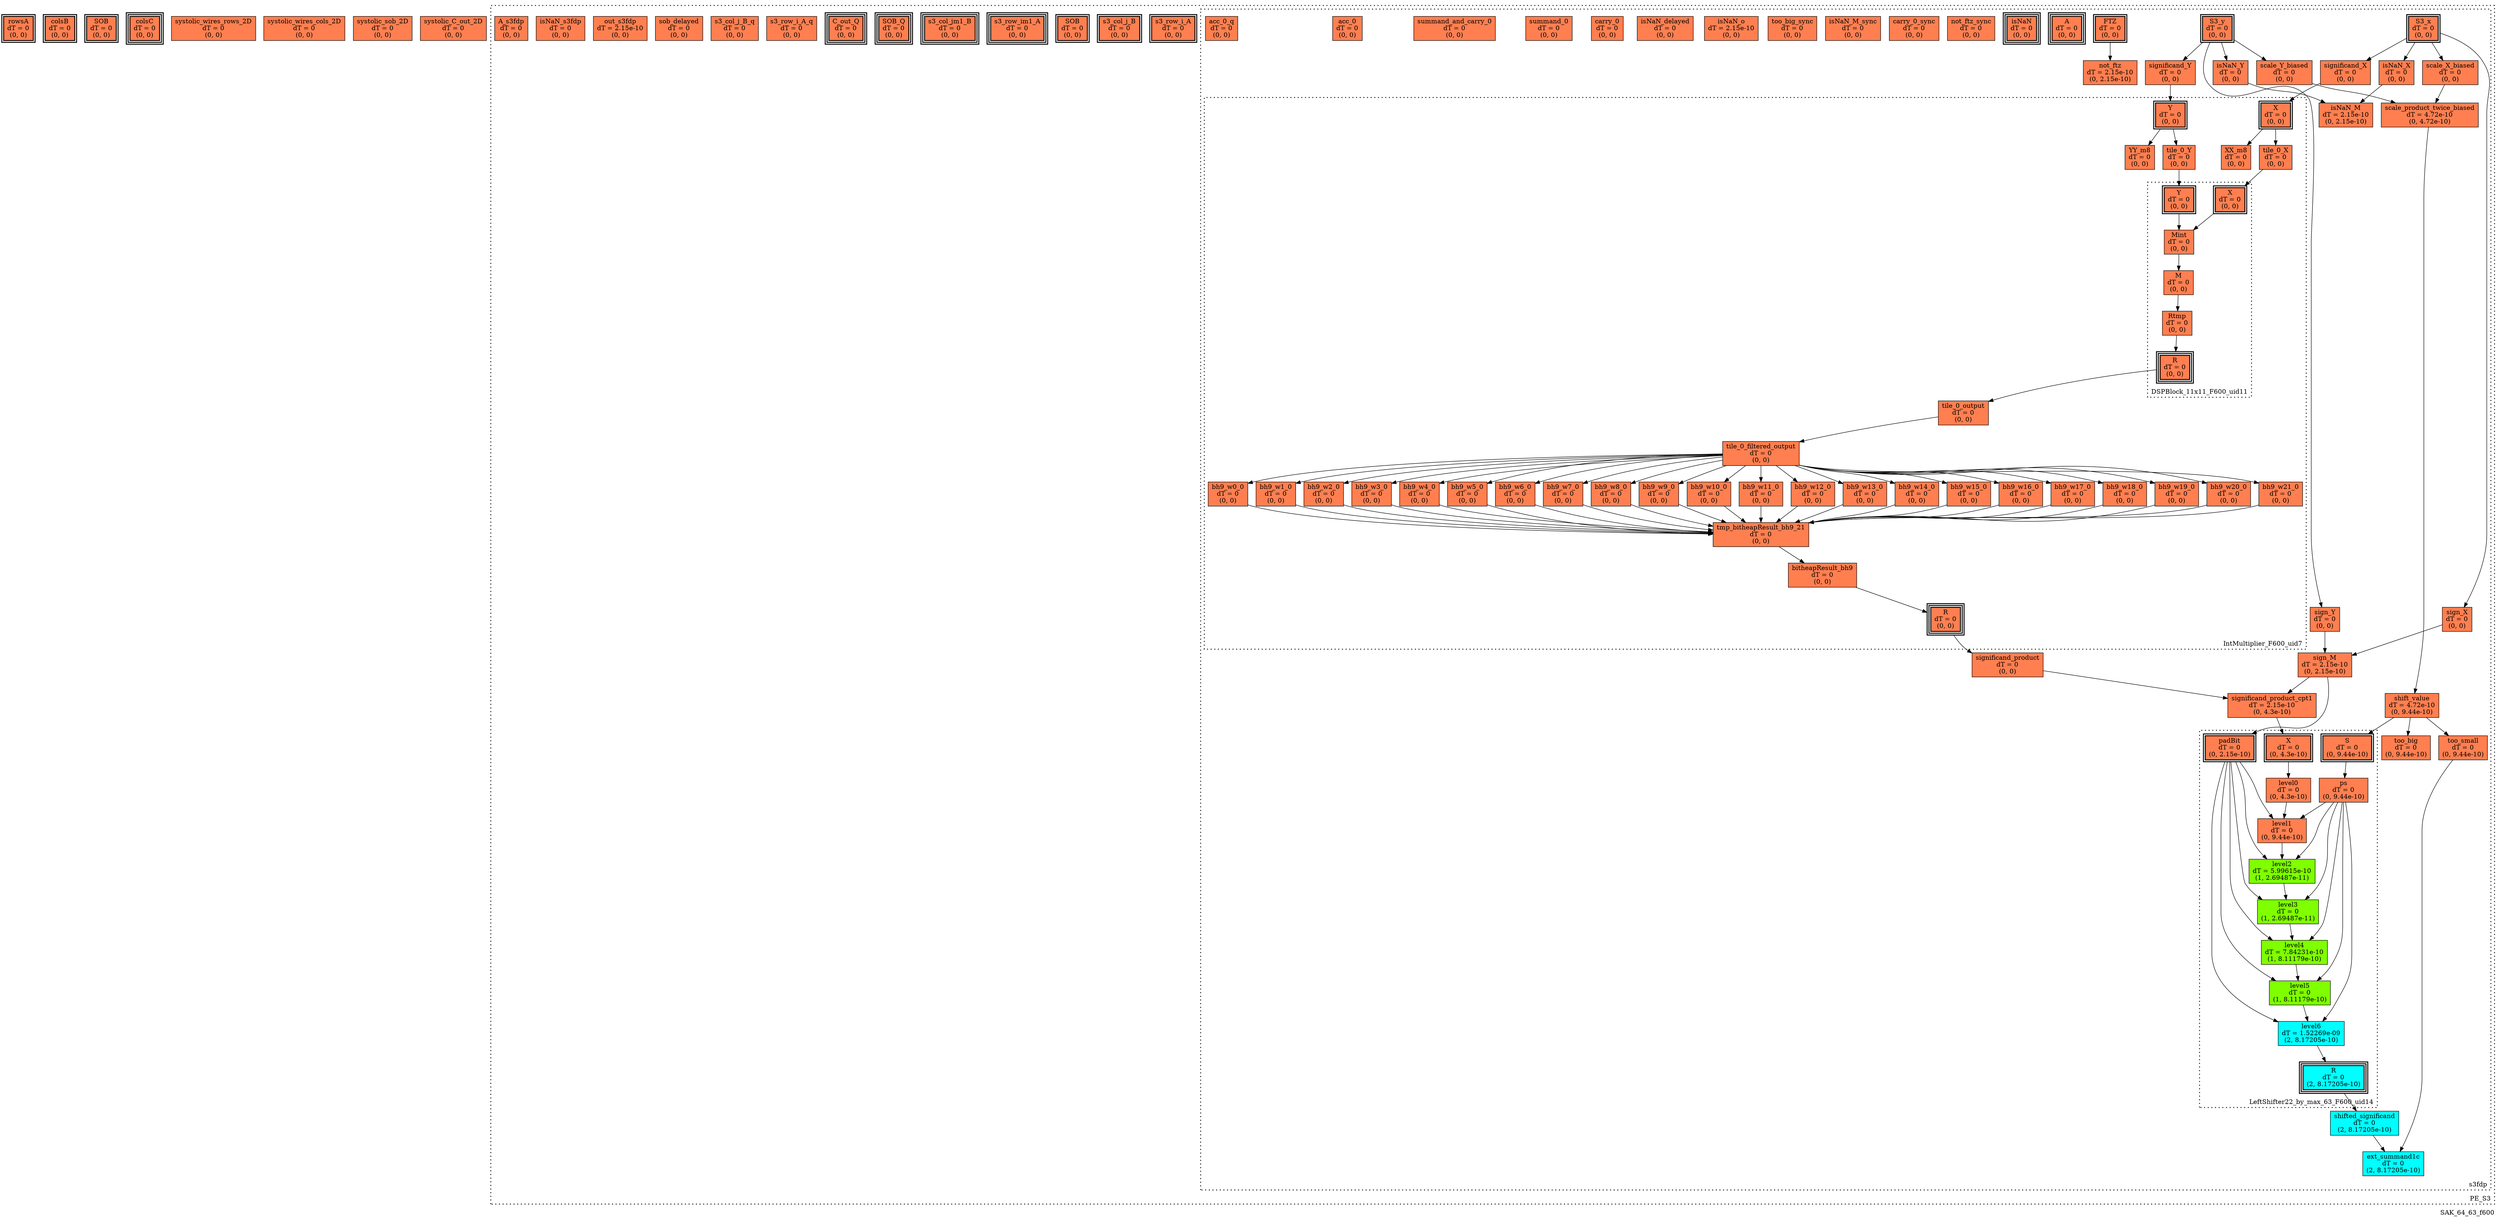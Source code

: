 digraph SAK_64_63_f600
{
	//graph drawing options
	label=SAK_64_63_f600;
	labelloc=bottom;
	labeljust=right;
	ratio=auto;
	nodesep=0.25;
	ranksep=0.5;

	//input/output signals of operator SAK_64_63_f600
	rowsA__SAK_64_63_f600 [ label="rowsA\ndT = 0\n(0, 0)", shape=box, color=black, style="bold, filled", fillcolor=coral, peripheries=2 ];
	colsB__SAK_64_63_f600 [ label="colsB\ndT = 0\n(0, 0)", shape=box, color=black, style="bold, filled", fillcolor=coral, peripheries=2 ];
	SOB__SAK_64_63_f600 [ label="SOB\ndT = 0\n(0, 0)", shape=box, color=black, style="bold, filled", fillcolor=coral, peripheries=2 ];
	colsC__SAK_64_63_f600 [ label="colsC\ndT = 0\n(0, 0)", shape=box, color=black, style="bold, filled", fillcolor=coral, peripheries=3 ];
	{rank=same rowsA__SAK_64_63_f600, colsB__SAK_64_63_f600, SOB__SAK_64_63_f600};
	{rank=same colsC__SAK_64_63_f600};
	//internal signals of operator SAK_64_63_f600
	systolic_wires_rows_2D__SAK_64_63_f600 [ label="systolic_wires_rows_2D\ndT = 0\n(0, 0)", shape=box, color=black, style=filled, fillcolor=coral, peripheries=1 ];
	systolic_wires_cols_2D__SAK_64_63_f600 [ label="systolic_wires_cols_2D\ndT = 0\n(0, 0)", shape=box, color=black, style=filled, fillcolor=coral, peripheries=1 ];
	systolic_sob_2D__SAK_64_63_f600 [ label="systolic_sob_2D\ndT = 0\n(0, 0)", shape=box, color=black, style=filled, fillcolor=coral, peripheries=1 ];
	systolic_C_out_2D__SAK_64_63_f600 [ label="systolic_C_out_2D\ndT = 0\n(0, 0)", shape=box, color=black, style=filled, fillcolor=coral, peripheries=1 ];

	//subcomponents of operator SAK_64_63_f600

	subgraph cluster_PE_S3
	{
		//graph drawing options
		label=PE_S3;
		labelloc=bottom;
		labeljust=right;
		style="bold, dotted";
		ratio=auto;
		nodesep=0.25;
		ranksep=0.5;

		//input/output signals of operator PE_S3
		s3_row_i_A__PE_S3 [ label="s3_row_i_A\ndT = 0\n(0, 0)", shape=box, color=black, style="bold, filled", fillcolor=coral, peripheries=2 ];
		s3_col_j_B__PE_S3 [ label="s3_col_j_B\ndT = 0\n(0, 0)", shape=box, color=black, style="bold, filled", fillcolor=coral, peripheries=2 ];
		SOB__PE_S3 [ label="SOB\ndT = 0\n(0, 0)", shape=box, color=black, style="bold, filled", fillcolor=coral, peripheries=2 ];
		s3_row_im1_A__PE_S3 [ label="s3_row_im1_A\ndT = 0\n(0, 0)", shape=box, color=black, style="bold, filled", fillcolor=coral, peripheries=3 ];
		s3_col_jm1_B__PE_S3 [ label="s3_col_jm1_B\ndT = 0\n(0, 0)", shape=box, color=black, style="bold, filled", fillcolor=coral, peripheries=3 ];
		SOB_Q__PE_S3 [ label="SOB_Q\ndT = 0\n(0, 0)", shape=box, color=black, style="bold, filled", fillcolor=coral, peripheries=3 ];
		C_out_Q__PE_S3 [ label="C_out_Q\ndT = 0\n(0, 0)", shape=box, color=black, style="bold, filled", fillcolor=coral, peripheries=3 ];
		{rank=same s3_row_i_A__PE_S3, s3_col_j_B__PE_S3, SOB__PE_S3};
		{rank=same s3_row_im1_A__PE_S3, s3_col_jm1_B__PE_S3, SOB_Q__PE_S3, C_out_Q__PE_S3};
		//internal signals of operator PE_S3
		s3_row_i_A_q__PE_S3 [ label="s3_row_i_A_q\ndT = 0\n(0, 0)", shape=box, color=black, style=filled, fillcolor=coral, peripheries=1 ];
		s3_col_j_B_q__PE_S3 [ label="s3_col_j_B_q\ndT = 0\n(0, 0)", shape=box, color=black, style=filled, fillcolor=coral, peripheries=1 ];
		sob_delayed__PE_S3 [ label="sob_delayed\ndT = 0\n(0, 0)", shape=box, color=black, style=filled, fillcolor=coral, peripheries=1 ];
		out_s3fdp__PE_S3 [ label="out_s3fdp\ndT = 2.15e-10\n(0, 0)", shape=box, color=black, style=filled, fillcolor=coral, peripheries=1 ];
		isNaN_s3fdp__PE_S3 [ label="isNaN_s3fdp\ndT = 0\n(0, 0)", shape=box, color=black, style=filled, fillcolor=coral, peripheries=1 ];
		A_s3fdp__PE_S3 [ label="A_s3fdp\ndT = 0\n(0, 0)", shape=box, color=black, style=filled, fillcolor=coral, peripheries=1 ];

		//subcomponents of operator PE_S3

		subgraph cluster_s3fdp
		{
			//graph drawing options
			label=s3fdp;
			labelloc=bottom;
			labeljust=right;
			style="bold, dotted";
			ratio=auto;
			nodesep=0.25;
			ranksep=0.5;

			//input/output signals of operator s3fdp
			S3_x__s3fdp [ label="S3_x\ndT = 0\n(0, 0)", shape=box, color=black, style="bold, filled", fillcolor=coral, peripheries=2 ];
			S3_y__s3fdp [ label="S3_y\ndT = 0\n(0, 0)", shape=box, color=black, style="bold, filled", fillcolor=coral, peripheries=2 ];
			FTZ__s3fdp [ label="FTZ\ndT = 0\n(0, 0)", shape=box, color=black, style="bold, filled", fillcolor=coral, peripheries=2 ];
			A__s3fdp [ label="A\ndT = 0\n(0, 0)", shape=box, color=black, style="bold, filled", fillcolor=coral, peripheries=3 ];
			isNaN__s3fdp [ label="isNaN\ndT = 0\n(0, 0)", shape=box, color=black, style="bold, filled", fillcolor=coral, peripheries=3 ];
			{rank=same S3_x__s3fdp, S3_y__s3fdp, FTZ__s3fdp};
			{rank=same A__s3fdp, isNaN__s3fdp};
			//internal signals of operator s3fdp
			sign_X__s3fdp [ label="sign_X\ndT = 0\n(0, 0)", shape=box, color=black, style=filled, fillcolor=coral, peripheries=1 ];
			sign_Y__s3fdp [ label="sign_Y\ndT = 0\n(0, 0)", shape=box, color=black, style=filled, fillcolor=coral, peripheries=1 ];
			sign_M__s3fdp [ label="sign_M\ndT = 2.15e-10\n(0, 2.15e-10)", shape=box, color=black, style=filled, fillcolor=coral, peripheries=1 ];
			isNaN_X__s3fdp [ label="isNaN_X\ndT = 0\n(0, 0)", shape=box, color=black, style=filled, fillcolor=coral, peripheries=1 ];
			isNaN_Y__s3fdp [ label="isNaN_Y\ndT = 0\n(0, 0)", shape=box, color=black, style=filled, fillcolor=coral, peripheries=1 ];
			isNaN_M__s3fdp [ label="isNaN_M\ndT = 2.15e-10\n(0, 2.15e-10)", shape=box, color=black, style=filled, fillcolor=coral, peripheries=1 ];
			significand_X__s3fdp [ label="significand_X\ndT = 0\n(0, 0)", shape=box, color=black, style=filled, fillcolor=coral, peripheries=1 ];
			significand_Y__s3fdp [ label="significand_Y\ndT = 0\n(0, 0)", shape=box, color=black, style=filled, fillcolor=coral, peripheries=1 ];
			significand_product__s3fdp [ label="significand_product\ndT = 0\n(0, 0)", shape=box, color=black, style=filled, fillcolor=coral, peripheries=1 ];
			scale_X_biased__s3fdp [ label="scale_X_biased\ndT = 0\n(0, 0)", shape=box, color=black, style=filled, fillcolor=coral, peripheries=1 ];
			scale_Y_biased__s3fdp [ label="scale_Y_biased\ndT = 0\n(0, 0)", shape=box, color=black, style=filled, fillcolor=coral, peripheries=1 ];
			scale_product_twice_biased__s3fdp [ label="scale_product_twice_biased\ndT = 4.72e-10\n(0, 4.72e-10)", shape=box, color=black, style=filled, fillcolor=coral, peripheries=1 ];
			significand_product_cpt1__s3fdp [ label="significand_product_cpt1\ndT = 2.15e-10\n(0, 4.3e-10)", shape=box, color=black, style=filled, fillcolor=coral, peripheries=1 ];
			shift_value__s3fdp [ label="shift_value\ndT = 4.72e-10\n(0, 9.44e-10)", shape=box, color=black, style=filled, fillcolor=coral, peripheries=1 ];
			shifted_significand__s3fdp [ label="shifted_significand\ndT = 0\n(2, 8.17205e-10)", shape=box, color=black, style=filled, fillcolor=cyan, peripheries=1 ];
			too_small__s3fdp [ label="too_small\ndT = 0\n(0, 9.44e-10)", shape=box, color=black, style=filled, fillcolor=coral, peripheries=1 ];
			too_big__s3fdp [ label="too_big\ndT = 0\n(0, 9.44e-10)", shape=box, color=black, style=filled, fillcolor=coral, peripheries=1 ];
			ext_summand1c__s3fdp [ label="ext_summand1c\ndT = 0\n(2, 8.17205e-10)", shape=box, color=black, style=filled, fillcolor=cyan, peripheries=1 ];
			not_ftz__s3fdp [ label="not_ftz\ndT = 2.15e-10\n(0, 2.15e-10)", shape=box, color=black, style=filled, fillcolor=coral, peripheries=1 ];
			not_ftz_sync__s3fdp [ label="not_ftz_sync\ndT = 0\n(0, 0)", shape=box, color=black, style=filled, fillcolor=coral, peripheries=1 ];
			carry_0_sync__s3fdp [ label="carry_0_sync\ndT = 0\n(0, 0)", shape=box, color=black, style=filled, fillcolor=coral, peripheries=1 ];
			isNaN_M_sync__s3fdp [ label="isNaN_M_sync\ndT = 0\n(0, 0)", shape=box, color=black, style=filled, fillcolor=coral, peripheries=1 ];
			too_big_sync__s3fdp [ label="too_big_sync\ndT = 0\n(0, 0)", shape=box, color=black, style=filled, fillcolor=coral, peripheries=1 ];
			isNaN_o__s3fdp [ label="isNaN_o\ndT = 2.15e-10\n(0, 0)", shape=box, color=black, style=filled, fillcolor=coral, peripheries=1 ];
			isNaN_delayed__s3fdp [ label="isNaN_delayed\ndT = 0\n(0, 0)", shape=box, color=black, style=filled, fillcolor=coral, peripheries=1 ];
			carry_0__s3fdp [ label="carry_0\ndT = 0\n(0, 0)", shape=box, color=black, style=filled, fillcolor=coral, peripheries=1 ];
			summand_0__s3fdp [ label="summand_0\ndT = 0\n(0, 0)", shape=box, color=black, style=filled, fillcolor=coral, peripheries=1 ];
			summand_and_carry_0__s3fdp [ label="summand_and_carry_0\ndT = 0\n(0, 0)", shape=box, color=black, style=filled, fillcolor=coral, peripheries=1 ];
			acc_0__s3fdp [ label="acc_0\ndT = 0\n(0, 0)", shape=box, color=black, style=filled, fillcolor=coral, peripheries=1 ];
			acc_0_q__s3fdp [ label="acc_0_q\ndT = 0\n(0, 0)", shape=box, color=black, style=filled, fillcolor=coral, peripheries=1 ];

			//subcomponents of operator s3fdp

			subgraph cluster_IntMultiplier_F600_uid7
			{
				//graph drawing options
				label=IntMultiplier_F600_uid7;
				labelloc=bottom;
				labeljust=right;
				style="bold, dotted";
				ratio=auto;
				nodesep=0.25;
				ranksep=0.5;

				//input/output signals of operator IntMultiplier_F600_uid7
				X__IntMultiplier_F600_uid7 [ label="X\ndT = 0\n(0, 0)", shape=box, color=black, style="bold, filled", fillcolor=coral, peripheries=2 ];
				Y__IntMultiplier_F600_uid7 [ label="Y\ndT = 0\n(0, 0)", shape=box, color=black, style="bold, filled", fillcolor=coral, peripheries=2 ];
				R__IntMultiplier_F600_uid7 [ label="R\ndT = 0\n(0, 0)", shape=box, color=black, style="bold, filled", fillcolor=coral, peripheries=3 ];
				{rank=same X__IntMultiplier_F600_uid7, Y__IntMultiplier_F600_uid7};
				{rank=same R__IntMultiplier_F600_uid7};
				//internal signals of operator IntMultiplier_F600_uid7
				XX_m8__IntMultiplier_F600_uid7 [ label="XX_m8\ndT = 0\n(0, 0)", shape=box, color=black, style=filled, fillcolor=coral, peripheries=1 ];
				YY_m8__IntMultiplier_F600_uid7 [ label="YY_m8\ndT = 0\n(0, 0)", shape=box, color=black, style=filled, fillcolor=coral, peripheries=1 ];
				tile_0_X__IntMultiplier_F600_uid7 [ label="tile_0_X\ndT = 0\n(0, 0)", shape=box, color=black, style=filled, fillcolor=coral, peripheries=1 ];
				tile_0_Y__IntMultiplier_F600_uid7 [ label="tile_0_Y\ndT = 0\n(0, 0)", shape=box, color=black, style=filled, fillcolor=coral, peripheries=1 ];
				tile_0_output__IntMultiplier_F600_uid7 [ label="tile_0_output\ndT = 0\n(0, 0)", shape=box, color=black, style=filled, fillcolor=coral, peripheries=1 ];
				tile_0_filtered_output__IntMultiplier_F600_uid7 [ label="tile_0_filtered_output\ndT = 0\n(0, 0)", shape=box, color=black, style=filled, fillcolor=coral, peripheries=1 ];
				bh9_w0_0__IntMultiplier_F600_uid7 [ label="bh9_w0_0\ndT = 0\n(0, 0)", shape=box, color=black, style=filled, fillcolor=coral, peripheries=1 ];
				bh9_w1_0__IntMultiplier_F600_uid7 [ label="bh9_w1_0\ndT = 0\n(0, 0)", shape=box, color=black, style=filled, fillcolor=coral, peripheries=1 ];
				bh9_w2_0__IntMultiplier_F600_uid7 [ label="bh9_w2_0\ndT = 0\n(0, 0)", shape=box, color=black, style=filled, fillcolor=coral, peripheries=1 ];
				bh9_w3_0__IntMultiplier_F600_uid7 [ label="bh9_w3_0\ndT = 0\n(0, 0)", shape=box, color=black, style=filled, fillcolor=coral, peripheries=1 ];
				bh9_w4_0__IntMultiplier_F600_uid7 [ label="bh9_w4_0\ndT = 0\n(0, 0)", shape=box, color=black, style=filled, fillcolor=coral, peripheries=1 ];
				bh9_w5_0__IntMultiplier_F600_uid7 [ label="bh9_w5_0\ndT = 0\n(0, 0)", shape=box, color=black, style=filled, fillcolor=coral, peripheries=1 ];
				bh9_w6_0__IntMultiplier_F600_uid7 [ label="bh9_w6_0\ndT = 0\n(0, 0)", shape=box, color=black, style=filled, fillcolor=coral, peripheries=1 ];
				bh9_w7_0__IntMultiplier_F600_uid7 [ label="bh9_w7_0\ndT = 0\n(0, 0)", shape=box, color=black, style=filled, fillcolor=coral, peripheries=1 ];
				bh9_w8_0__IntMultiplier_F600_uid7 [ label="bh9_w8_0\ndT = 0\n(0, 0)", shape=box, color=black, style=filled, fillcolor=coral, peripheries=1 ];
				bh9_w9_0__IntMultiplier_F600_uid7 [ label="bh9_w9_0\ndT = 0\n(0, 0)", shape=box, color=black, style=filled, fillcolor=coral, peripheries=1 ];
				bh9_w10_0__IntMultiplier_F600_uid7 [ label="bh9_w10_0\ndT = 0\n(0, 0)", shape=box, color=black, style=filled, fillcolor=coral, peripheries=1 ];
				bh9_w11_0__IntMultiplier_F600_uid7 [ label="bh9_w11_0\ndT = 0\n(0, 0)", shape=box, color=black, style=filled, fillcolor=coral, peripheries=1 ];
				bh9_w12_0__IntMultiplier_F600_uid7 [ label="bh9_w12_0\ndT = 0\n(0, 0)", shape=box, color=black, style=filled, fillcolor=coral, peripheries=1 ];
				bh9_w13_0__IntMultiplier_F600_uid7 [ label="bh9_w13_0\ndT = 0\n(0, 0)", shape=box, color=black, style=filled, fillcolor=coral, peripheries=1 ];
				bh9_w14_0__IntMultiplier_F600_uid7 [ label="bh9_w14_0\ndT = 0\n(0, 0)", shape=box, color=black, style=filled, fillcolor=coral, peripheries=1 ];
				bh9_w15_0__IntMultiplier_F600_uid7 [ label="bh9_w15_0\ndT = 0\n(0, 0)", shape=box, color=black, style=filled, fillcolor=coral, peripheries=1 ];
				bh9_w16_0__IntMultiplier_F600_uid7 [ label="bh9_w16_0\ndT = 0\n(0, 0)", shape=box, color=black, style=filled, fillcolor=coral, peripheries=1 ];
				bh9_w17_0__IntMultiplier_F600_uid7 [ label="bh9_w17_0\ndT = 0\n(0, 0)", shape=box, color=black, style=filled, fillcolor=coral, peripheries=1 ];
				bh9_w18_0__IntMultiplier_F600_uid7 [ label="bh9_w18_0\ndT = 0\n(0, 0)", shape=box, color=black, style=filled, fillcolor=coral, peripheries=1 ];
				bh9_w19_0__IntMultiplier_F600_uid7 [ label="bh9_w19_0\ndT = 0\n(0, 0)", shape=box, color=black, style=filled, fillcolor=coral, peripheries=1 ];
				bh9_w20_0__IntMultiplier_F600_uid7 [ label="bh9_w20_0\ndT = 0\n(0, 0)", shape=box, color=black, style=filled, fillcolor=coral, peripheries=1 ];
				bh9_w21_0__IntMultiplier_F600_uid7 [ label="bh9_w21_0\ndT = 0\n(0, 0)", shape=box, color=black, style=filled, fillcolor=coral, peripheries=1 ];
				tmp_bitheapResult_bh9_21__IntMultiplier_F600_uid7 [ label="tmp_bitheapResult_bh9_21\ndT = 0\n(0, 0)", shape=box, color=black, style=filled, fillcolor=coral, peripheries=1 ];
				bitheapResult_bh9__IntMultiplier_F600_uid7 [ label="bitheapResult_bh9\ndT = 0\n(0, 0)", shape=box, color=black, style=filled, fillcolor=coral, peripheries=1 ];

				//subcomponents of operator IntMultiplier_F600_uid7

				subgraph cluster_DSPBlock_11x11_F600_uid11
				{
					//graph drawing options
					label=DSPBlock_11x11_F600_uid11;
					labelloc=bottom;
					labeljust=right;
					style="bold, dotted";
					ratio=auto;
					nodesep=0.25;
					ranksep=0.5;

					//input/output signals of operator DSPBlock_11x11_F600_uid11
					X__DSPBlock_11x11_F600_uid11 [ label="X\ndT = 0\n(0, 0)", shape=box, color=black, style="bold, filled", fillcolor=coral, peripheries=2 ];
					Y__DSPBlock_11x11_F600_uid11 [ label="Y\ndT = 0\n(0, 0)", shape=box, color=black, style="bold, filled", fillcolor=coral, peripheries=2 ];
					R__DSPBlock_11x11_F600_uid11 [ label="R\ndT = 0\n(0, 0)", shape=box, color=black, style="bold, filled", fillcolor=coral, peripheries=3 ];
					{rank=same X__DSPBlock_11x11_F600_uid11, Y__DSPBlock_11x11_F600_uid11};
					{rank=same R__DSPBlock_11x11_F600_uid11};
					//internal signals of operator DSPBlock_11x11_F600_uid11
					Mint__DSPBlock_11x11_F600_uid11 [ label="Mint\ndT = 0\n(0, 0)", shape=box, color=black, style=filled, fillcolor=coral, peripheries=1 ];
					M__DSPBlock_11x11_F600_uid11 [ label="M\ndT = 0\n(0, 0)", shape=box, color=black, style=filled, fillcolor=coral, peripheries=1 ];
					Rtmp__DSPBlock_11x11_F600_uid11 [ label="Rtmp\ndT = 0\n(0, 0)", shape=box, color=black, style=filled, fillcolor=coral, peripheries=1 ];

					//subcomponents of operator DSPBlock_11x11_F600_uid11

					//input and internal signal connections of operator DSPBlock_11x11_F600_uid11
					X__DSPBlock_11x11_F600_uid11 -> Mint__DSPBlock_11x11_F600_uid11 [ arrowhead=normal, arrowsize=1.0, arrowtail=normal, color=black, dir=forward  ];
					Y__DSPBlock_11x11_F600_uid11 -> Mint__DSPBlock_11x11_F600_uid11 [ arrowhead=normal, arrowsize=1.0, arrowtail=normal, color=black, dir=forward  ];
					Mint__DSPBlock_11x11_F600_uid11 -> M__DSPBlock_11x11_F600_uid11 [ arrowhead=normal, arrowsize=1.0, arrowtail=normal, color=black, dir=forward  ];
					M__DSPBlock_11x11_F600_uid11 -> Rtmp__DSPBlock_11x11_F600_uid11 [ arrowhead=normal, arrowsize=1.0, arrowtail=normal, color=black, dir=forward  ];
					Rtmp__DSPBlock_11x11_F600_uid11 -> R__DSPBlock_11x11_F600_uid11 [ arrowhead=normal, arrowsize=1.0, arrowtail=normal, color=black, dir=forward  ];
				}

					//output signal connections of operator DSPBlock_11x11_F600_uid11
					R__DSPBlock_11x11_F600_uid11 -> tile_0_output__IntMultiplier_F600_uid7 [ arrowhead=normal, arrowsize=1.0, arrowtail=normal, color=black, dir=forward  ];

				//input and internal signal connections of operator IntMultiplier_F600_uid7
				X__IntMultiplier_F600_uid7 -> XX_m8__IntMultiplier_F600_uid7 [ arrowhead=normal, arrowsize=1.0, arrowtail=normal, color=black, dir=forward  ];
				X__IntMultiplier_F600_uid7 -> tile_0_X__IntMultiplier_F600_uid7 [ arrowhead=normal, arrowsize=1.0, arrowtail=normal, color=black, dir=forward  ];
				Y__IntMultiplier_F600_uid7 -> YY_m8__IntMultiplier_F600_uid7 [ arrowhead=normal, arrowsize=1.0, arrowtail=normal, color=black, dir=forward  ];
				Y__IntMultiplier_F600_uid7 -> tile_0_Y__IntMultiplier_F600_uid7 [ arrowhead=normal, arrowsize=1.0, arrowtail=normal, color=black, dir=forward  ];
				tile_0_X__IntMultiplier_F600_uid7 -> X__DSPBlock_11x11_F600_uid11 [ arrowhead=normal, arrowsize=1.0, arrowtail=normal, color=black, dir=forward  ];
				tile_0_Y__IntMultiplier_F600_uid7 -> Y__DSPBlock_11x11_F600_uid11 [ arrowhead=normal, arrowsize=1.0, arrowtail=normal, color=black, dir=forward  ];
				tile_0_output__IntMultiplier_F600_uid7 -> tile_0_filtered_output__IntMultiplier_F600_uid7 [ arrowhead=normal, arrowsize=1.0, arrowtail=normal, color=black, dir=forward  ];
				tile_0_filtered_output__IntMultiplier_F600_uid7 -> bh9_w0_0__IntMultiplier_F600_uid7 [ arrowhead=normal, arrowsize=1.0, arrowtail=normal, color=black, dir=forward  ];
				tile_0_filtered_output__IntMultiplier_F600_uid7 -> bh9_w1_0__IntMultiplier_F600_uid7 [ arrowhead=normal, arrowsize=1.0, arrowtail=normal, color=black, dir=forward  ];
				tile_0_filtered_output__IntMultiplier_F600_uid7 -> bh9_w2_0__IntMultiplier_F600_uid7 [ arrowhead=normal, arrowsize=1.0, arrowtail=normal, color=black, dir=forward  ];
				tile_0_filtered_output__IntMultiplier_F600_uid7 -> bh9_w3_0__IntMultiplier_F600_uid7 [ arrowhead=normal, arrowsize=1.0, arrowtail=normal, color=black, dir=forward  ];
				tile_0_filtered_output__IntMultiplier_F600_uid7 -> bh9_w4_0__IntMultiplier_F600_uid7 [ arrowhead=normal, arrowsize=1.0, arrowtail=normal, color=black, dir=forward  ];
				tile_0_filtered_output__IntMultiplier_F600_uid7 -> bh9_w5_0__IntMultiplier_F600_uid7 [ arrowhead=normal, arrowsize=1.0, arrowtail=normal, color=black, dir=forward  ];
				tile_0_filtered_output__IntMultiplier_F600_uid7 -> bh9_w6_0__IntMultiplier_F600_uid7 [ arrowhead=normal, arrowsize=1.0, arrowtail=normal, color=black, dir=forward  ];
				tile_0_filtered_output__IntMultiplier_F600_uid7 -> bh9_w7_0__IntMultiplier_F600_uid7 [ arrowhead=normal, arrowsize=1.0, arrowtail=normal, color=black, dir=forward  ];
				tile_0_filtered_output__IntMultiplier_F600_uid7 -> bh9_w8_0__IntMultiplier_F600_uid7 [ arrowhead=normal, arrowsize=1.0, arrowtail=normal, color=black, dir=forward  ];
				tile_0_filtered_output__IntMultiplier_F600_uid7 -> bh9_w9_0__IntMultiplier_F600_uid7 [ arrowhead=normal, arrowsize=1.0, arrowtail=normal, color=black, dir=forward  ];
				tile_0_filtered_output__IntMultiplier_F600_uid7 -> bh9_w10_0__IntMultiplier_F600_uid7 [ arrowhead=normal, arrowsize=1.0, arrowtail=normal, color=black, dir=forward  ];
				tile_0_filtered_output__IntMultiplier_F600_uid7 -> bh9_w11_0__IntMultiplier_F600_uid7 [ arrowhead=normal, arrowsize=1.0, arrowtail=normal, color=black, dir=forward  ];
				tile_0_filtered_output__IntMultiplier_F600_uid7 -> bh9_w12_0__IntMultiplier_F600_uid7 [ arrowhead=normal, arrowsize=1.0, arrowtail=normal, color=black, dir=forward  ];
				tile_0_filtered_output__IntMultiplier_F600_uid7 -> bh9_w13_0__IntMultiplier_F600_uid7 [ arrowhead=normal, arrowsize=1.0, arrowtail=normal, color=black, dir=forward  ];
				tile_0_filtered_output__IntMultiplier_F600_uid7 -> bh9_w14_0__IntMultiplier_F600_uid7 [ arrowhead=normal, arrowsize=1.0, arrowtail=normal, color=black, dir=forward  ];
				tile_0_filtered_output__IntMultiplier_F600_uid7 -> bh9_w15_0__IntMultiplier_F600_uid7 [ arrowhead=normal, arrowsize=1.0, arrowtail=normal, color=black, dir=forward  ];
				tile_0_filtered_output__IntMultiplier_F600_uid7 -> bh9_w16_0__IntMultiplier_F600_uid7 [ arrowhead=normal, arrowsize=1.0, arrowtail=normal, color=black, dir=forward  ];
				tile_0_filtered_output__IntMultiplier_F600_uid7 -> bh9_w17_0__IntMultiplier_F600_uid7 [ arrowhead=normal, arrowsize=1.0, arrowtail=normal, color=black, dir=forward  ];
				tile_0_filtered_output__IntMultiplier_F600_uid7 -> bh9_w18_0__IntMultiplier_F600_uid7 [ arrowhead=normal, arrowsize=1.0, arrowtail=normal, color=black, dir=forward  ];
				tile_0_filtered_output__IntMultiplier_F600_uid7 -> bh9_w19_0__IntMultiplier_F600_uid7 [ arrowhead=normal, arrowsize=1.0, arrowtail=normal, color=black, dir=forward  ];
				tile_0_filtered_output__IntMultiplier_F600_uid7 -> bh9_w20_0__IntMultiplier_F600_uid7 [ arrowhead=normal, arrowsize=1.0, arrowtail=normal, color=black, dir=forward  ];
				tile_0_filtered_output__IntMultiplier_F600_uid7 -> bh9_w21_0__IntMultiplier_F600_uid7 [ arrowhead=normal, arrowsize=1.0, arrowtail=normal, color=black, dir=forward  ];
				bh9_w0_0__IntMultiplier_F600_uid7 -> tmp_bitheapResult_bh9_21__IntMultiplier_F600_uid7 [ arrowhead=normal, arrowsize=1.0, arrowtail=normal, color=black, dir=forward  ];
				bh9_w1_0__IntMultiplier_F600_uid7 -> tmp_bitheapResult_bh9_21__IntMultiplier_F600_uid7 [ arrowhead=normal, arrowsize=1.0, arrowtail=normal, color=black, dir=forward  ];
				bh9_w2_0__IntMultiplier_F600_uid7 -> tmp_bitheapResult_bh9_21__IntMultiplier_F600_uid7 [ arrowhead=normal, arrowsize=1.0, arrowtail=normal, color=black, dir=forward  ];
				bh9_w3_0__IntMultiplier_F600_uid7 -> tmp_bitheapResult_bh9_21__IntMultiplier_F600_uid7 [ arrowhead=normal, arrowsize=1.0, arrowtail=normal, color=black, dir=forward  ];
				bh9_w4_0__IntMultiplier_F600_uid7 -> tmp_bitheapResult_bh9_21__IntMultiplier_F600_uid7 [ arrowhead=normal, arrowsize=1.0, arrowtail=normal, color=black, dir=forward  ];
				bh9_w5_0__IntMultiplier_F600_uid7 -> tmp_bitheapResult_bh9_21__IntMultiplier_F600_uid7 [ arrowhead=normal, arrowsize=1.0, arrowtail=normal, color=black, dir=forward  ];
				bh9_w6_0__IntMultiplier_F600_uid7 -> tmp_bitheapResult_bh9_21__IntMultiplier_F600_uid7 [ arrowhead=normal, arrowsize=1.0, arrowtail=normal, color=black, dir=forward  ];
				bh9_w7_0__IntMultiplier_F600_uid7 -> tmp_bitheapResult_bh9_21__IntMultiplier_F600_uid7 [ arrowhead=normal, arrowsize=1.0, arrowtail=normal, color=black, dir=forward  ];
				bh9_w8_0__IntMultiplier_F600_uid7 -> tmp_bitheapResult_bh9_21__IntMultiplier_F600_uid7 [ arrowhead=normal, arrowsize=1.0, arrowtail=normal, color=black, dir=forward  ];
				bh9_w9_0__IntMultiplier_F600_uid7 -> tmp_bitheapResult_bh9_21__IntMultiplier_F600_uid7 [ arrowhead=normal, arrowsize=1.0, arrowtail=normal, color=black, dir=forward  ];
				bh9_w10_0__IntMultiplier_F600_uid7 -> tmp_bitheapResult_bh9_21__IntMultiplier_F600_uid7 [ arrowhead=normal, arrowsize=1.0, arrowtail=normal, color=black, dir=forward  ];
				bh9_w11_0__IntMultiplier_F600_uid7 -> tmp_bitheapResult_bh9_21__IntMultiplier_F600_uid7 [ arrowhead=normal, arrowsize=1.0, arrowtail=normal, color=black, dir=forward  ];
				bh9_w12_0__IntMultiplier_F600_uid7 -> tmp_bitheapResult_bh9_21__IntMultiplier_F600_uid7 [ arrowhead=normal, arrowsize=1.0, arrowtail=normal, color=black, dir=forward  ];
				bh9_w13_0__IntMultiplier_F600_uid7 -> tmp_bitheapResult_bh9_21__IntMultiplier_F600_uid7 [ arrowhead=normal, arrowsize=1.0, arrowtail=normal, color=black, dir=forward  ];
				bh9_w14_0__IntMultiplier_F600_uid7 -> tmp_bitheapResult_bh9_21__IntMultiplier_F600_uid7 [ arrowhead=normal, arrowsize=1.0, arrowtail=normal, color=black, dir=forward  ];
				bh9_w15_0__IntMultiplier_F600_uid7 -> tmp_bitheapResult_bh9_21__IntMultiplier_F600_uid7 [ arrowhead=normal, arrowsize=1.0, arrowtail=normal, color=black, dir=forward  ];
				bh9_w16_0__IntMultiplier_F600_uid7 -> tmp_bitheapResult_bh9_21__IntMultiplier_F600_uid7 [ arrowhead=normal, arrowsize=1.0, arrowtail=normal, color=black, dir=forward  ];
				bh9_w17_0__IntMultiplier_F600_uid7 -> tmp_bitheapResult_bh9_21__IntMultiplier_F600_uid7 [ arrowhead=normal, arrowsize=1.0, arrowtail=normal, color=black, dir=forward  ];
				bh9_w18_0__IntMultiplier_F600_uid7 -> tmp_bitheapResult_bh9_21__IntMultiplier_F600_uid7 [ arrowhead=normal, arrowsize=1.0, arrowtail=normal, color=black, dir=forward  ];
				bh9_w19_0__IntMultiplier_F600_uid7 -> tmp_bitheapResult_bh9_21__IntMultiplier_F600_uid7 [ arrowhead=normal, arrowsize=1.0, arrowtail=normal, color=black, dir=forward  ];
				bh9_w20_0__IntMultiplier_F600_uid7 -> tmp_bitheapResult_bh9_21__IntMultiplier_F600_uid7 [ arrowhead=normal, arrowsize=1.0, arrowtail=normal, color=black, dir=forward  ];
				bh9_w21_0__IntMultiplier_F600_uid7 -> tmp_bitheapResult_bh9_21__IntMultiplier_F600_uid7 [ arrowhead=normal, arrowsize=1.0, arrowtail=normal, color=black, dir=forward  ];
				tmp_bitheapResult_bh9_21__IntMultiplier_F600_uid7 -> bitheapResult_bh9__IntMultiplier_F600_uid7 [ arrowhead=normal, arrowsize=1.0, arrowtail=normal, color=black, dir=forward  ];
				bitheapResult_bh9__IntMultiplier_F600_uid7 -> R__IntMultiplier_F600_uid7 [ arrowhead=normal, arrowsize=1.0, arrowtail=normal, color=black, dir=forward  ];
			}

				//output signal connections of operator IntMultiplier_F600_uid7
				R__IntMultiplier_F600_uid7 -> significand_product__s3fdp [ arrowhead=normal, arrowsize=1.0, arrowtail=normal, color=black, dir=forward  ];

			subgraph cluster_LeftShifter22_by_max_63_F600_uid14
			{
				//graph drawing options
				label=LeftShifter22_by_max_63_F600_uid14;
				labelloc=bottom;
				labeljust=right;
				style="bold, dotted";
				ratio=auto;
				nodesep=0.25;
				ranksep=0.5;

				//input/output signals of operator LeftShifter22_by_max_63_F600_uid14
				X__LeftShifter22_by_max_63_F600_uid14 [ label="X\ndT = 0\n(0, 4.3e-10)", shape=box, color=black, style="bold, filled", fillcolor=coral, peripheries=2 ];
				S__LeftShifter22_by_max_63_F600_uid14 [ label="S\ndT = 0\n(0, 9.44e-10)", shape=box, color=black, style="bold, filled", fillcolor=coral, peripheries=2 ];
				padBit__LeftShifter22_by_max_63_F600_uid14 [ label="padBit\ndT = 0\n(0, 2.15e-10)", shape=box, color=black, style="bold, filled", fillcolor=coral, peripheries=2 ];
				R__LeftShifter22_by_max_63_F600_uid14 [ label="R\ndT = 0\n(2, 8.17205e-10)", shape=box, color=black, style="bold, filled", fillcolor=cyan, peripheries=3 ];
				{rank=same X__LeftShifter22_by_max_63_F600_uid14, S__LeftShifter22_by_max_63_F600_uid14, padBit__LeftShifter22_by_max_63_F600_uid14};
				{rank=same R__LeftShifter22_by_max_63_F600_uid14};
				//internal signals of operator LeftShifter22_by_max_63_F600_uid14
				ps__LeftShifter22_by_max_63_F600_uid14 [ label="ps\ndT = 0\n(0, 9.44e-10)", shape=box, color=black, style=filled, fillcolor=coral, peripheries=1 ];
				level0__LeftShifter22_by_max_63_F600_uid14 [ label="level0\ndT = 0\n(0, 4.3e-10)", shape=box, color=black, style=filled, fillcolor=coral, peripheries=1 ];
				level1__LeftShifter22_by_max_63_F600_uid14 [ label="level1\ndT = 0\n(0, 9.44e-10)", shape=box, color=black, style=filled, fillcolor=coral, peripheries=1 ];
				level2__LeftShifter22_by_max_63_F600_uid14 [ label="level2\ndT = 5.99615e-10\n(1, 2.69487e-11)", shape=box, color=black, style=filled, fillcolor=chartreuse, peripheries=1 ];
				level3__LeftShifter22_by_max_63_F600_uid14 [ label="level3\ndT = 0\n(1, 2.69487e-11)", shape=box, color=black, style=filled, fillcolor=chartreuse, peripheries=1 ];
				level4__LeftShifter22_by_max_63_F600_uid14 [ label="level4\ndT = 7.84231e-10\n(1, 8.11179e-10)", shape=box, color=black, style=filled, fillcolor=chartreuse, peripheries=1 ];
				level5__LeftShifter22_by_max_63_F600_uid14 [ label="level5\ndT = 0\n(1, 8.11179e-10)", shape=box, color=black, style=filled, fillcolor=chartreuse, peripheries=1 ];
				level6__LeftShifter22_by_max_63_F600_uid14 [ label="level6\ndT = 1.52269e-09\n(2, 8.17205e-10)", shape=box, color=black, style=filled, fillcolor=cyan, peripheries=1 ];

				//subcomponents of operator LeftShifter22_by_max_63_F600_uid14

				//input and internal signal connections of operator LeftShifter22_by_max_63_F600_uid14
				X__LeftShifter22_by_max_63_F600_uid14 -> level0__LeftShifter22_by_max_63_F600_uid14 [ arrowhead=normal, arrowsize=1.0, arrowtail=normal, color=black, dir=forward  ];
				S__LeftShifter22_by_max_63_F600_uid14 -> ps__LeftShifter22_by_max_63_F600_uid14 [ arrowhead=normal, arrowsize=1.0, arrowtail=normal, color=black, dir=forward  ];
				padBit__LeftShifter22_by_max_63_F600_uid14 -> level1__LeftShifter22_by_max_63_F600_uid14 [ arrowhead=normal, arrowsize=1.0, arrowtail=normal, color=black, dir=forward  ];
				padBit__LeftShifter22_by_max_63_F600_uid14 -> level2__LeftShifter22_by_max_63_F600_uid14 [ arrowhead=normal, arrowsize=1.0, arrowtail=normal, color=black, dir=forward  ];
				padBit__LeftShifter22_by_max_63_F600_uid14 -> level3__LeftShifter22_by_max_63_F600_uid14 [ arrowhead=normal, arrowsize=1.0, arrowtail=normal, color=black, dir=forward  ];
				padBit__LeftShifter22_by_max_63_F600_uid14 -> level4__LeftShifter22_by_max_63_F600_uid14 [ arrowhead=normal, arrowsize=1.0, arrowtail=normal, color=black, dir=forward  ];
				padBit__LeftShifter22_by_max_63_F600_uid14 -> level5__LeftShifter22_by_max_63_F600_uid14 [ arrowhead=normal, arrowsize=1.0, arrowtail=normal, color=black, dir=forward  ];
				padBit__LeftShifter22_by_max_63_F600_uid14 -> level6__LeftShifter22_by_max_63_F600_uid14 [ arrowhead=normal, arrowsize=1.0, arrowtail=normal, color=black, dir=forward  ];
				ps__LeftShifter22_by_max_63_F600_uid14 -> level1__LeftShifter22_by_max_63_F600_uid14 [ arrowhead=normal, arrowsize=1.0, arrowtail=normal, color=black, dir=forward  ];
				ps__LeftShifter22_by_max_63_F600_uid14 -> level2__LeftShifter22_by_max_63_F600_uid14 [ arrowhead=normal, arrowsize=1.0, arrowtail=normal, color=black, dir=forward  ];
				ps__LeftShifter22_by_max_63_F600_uid14 -> level3__LeftShifter22_by_max_63_F600_uid14 [ arrowhead=normal, arrowsize=1.0, arrowtail=normal, color=black, dir=forward  ];
				ps__LeftShifter22_by_max_63_F600_uid14 -> level4__LeftShifter22_by_max_63_F600_uid14 [ arrowhead=normal, arrowsize=1.0, arrowtail=normal, color=black, dir=forward  ];
				ps__LeftShifter22_by_max_63_F600_uid14 -> level5__LeftShifter22_by_max_63_F600_uid14 [ arrowhead=normal, arrowsize=1.0, arrowtail=normal, color=black, dir=forward  ];
				ps__LeftShifter22_by_max_63_F600_uid14 -> level6__LeftShifter22_by_max_63_F600_uid14 [ arrowhead=normal, arrowsize=1.0, arrowtail=normal, color=black, dir=forward  ];
				level0__LeftShifter22_by_max_63_F600_uid14 -> level1__LeftShifter22_by_max_63_F600_uid14 [ arrowhead=normal, arrowsize=1.0, arrowtail=normal, color=black, dir=forward  ];
				level1__LeftShifter22_by_max_63_F600_uid14 -> level2__LeftShifter22_by_max_63_F600_uid14 [ arrowhead=normal, arrowsize=1.0, arrowtail=normal, color=black, dir=forward  ];
				level2__LeftShifter22_by_max_63_F600_uid14 -> level3__LeftShifter22_by_max_63_F600_uid14 [ arrowhead=normal, arrowsize=1.0, arrowtail=normal, color=black, dir=forward  ];
				level3__LeftShifter22_by_max_63_F600_uid14 -> level4__LeftShifter22_by_max_63_F600_uid14 [ arrowhead=normal, arrowsize=1.0, arrowtail=normal, color=black, dir=forward  ];
				level4__LeftShifter22_by_max_63_F600_uid14 -> level5__LeftShifter22_by_max_63_F600_uid14 [ arrowhead=normal, arrowsize=1.0, arrowtail=normal, color=black, dir=forward  ];
				level5__LeftShifter22_by_max_63_F600_uid14 -> level6__LeftShifter22_by_max_63_F600_uid14 [ arrowhead=normal, arrowsize=1.0, arrowtail=normal, color=black, dir=forward  ];
				level6__LeftShifter22_by_max_63_F600_uid14 -> R__LeftShifter22_by_max_63_F600_uid14 [ arrowhead=normal, arrowsize=1.0, arrowtail=normal, color=black, dir=forward  ];
			}

				//output signal connections of operator LeftShifter22_by_max_63_F600_uid14
				R__LeftShifter22_by_max_63_F600_uid14 -> shifted_significand__s3fdp [ arrowhead=normal, arrowsize=1.0, arrowtail=normal, color=black, dir=forward  ];

			//input and internal signal connections of operator s3fdp
			S3_x__s3fdp -> sign_X__s3fdp [ arrowhead=normal, arrowsize=1.0, arrowtail=normal, color=black, dir=forward  ];
			S3_x__s3fdp -> isNaN_X__s3fdp [ arrowhead=normal, arrowsize=1.0, arrowtail=normal, color=black, dir=forward  ];
			S3_x__s3fdp -> significand_X__s3fdp [ arrowhead=normal, arrowsize=1.0, arrowtail=normal, color=black, dir=forward  ];
			S3_x__s3fdp -> scale_X_biased__s3fdp [ arrowhead=normal, arrowsize=1.0, arrowtail=normal, color=black, dir=forward  ];
			S3_y__s3fdp -> sign_Y__s3fdp [ arrowhead=normal, arrowsize=1.0, arrowtail=normal, color=black, dir=forward  ];
			S3_y__s3fdp -> isNaN_Y__s3fdp [ arrowhead=normal, arrowsize=1.0, arrowtail=normal, color=black, dir=forward  ];
			S3_y__s3fdp -> significand_Y__s3fdp [ arrowhead=normal, arrowsize=1.0, arrowtail=normal, color=black, dir=forward  ];
			S3_y__s3fdp -> scale_Y_biased__s3fdp [ arrowhead=normal, arrowsize=1.0, arrowtail=normal, color=black, dir=forward  ];
			FTZ__s3fdp -> not_ftz__s3fdp [ arrowhead=normal, arrowsize=1.0, arrowtail=normal, color=black, dir=forward  ];
			sign_X__s3fdp -> sign_M__s3fdp [ arrowhead=normal, arrowsize=1.0, arrowtail=normal, color=black, dir=forward  ];
			sign_Y__s3fdp -> sign_M__s3fdp [ arrowhead=normal, arrowsize=1.0, arrowtail=normal, color=black, dir=forward  ];
			sign_M__s3fdp -> significand_product_cpt1__s3fdp [ arrowhead=normal, arrowsize=1.0, arrowtail=normal, color=black, dir=forward  ];
			sign_M__s3fdp -> padBit__LeftShifter22_by_max_63_F600_uid14 [ arrowhead=normal, arrowsize=1.0, arrowtail=normal, color=black, dir=forward  ];
			isNaN_X__s3fdp -> isNaN_M__s3fdp [ arrowhead=normal, arrowsize=1.0, arrowtail=normal, color=black, dir=forward  ];
			isNaN_Y__s3fdp -> isNaN_M__s3fdp [ arrowhead=normal, arrowsize=1.0, arrowtail=normal, color=black, dir=forward  ];
			significand_X__s3fdp -> X__IntMultiplier_F600_uid7 [ arrowhead=normal, arrowsize=1.0, arrowtail=normal, color=black, dir=forward  ];
			significand_Y__s3fdp -> Y__IntMultiplier_F600_uid7 [ arrowhead=normal, arrowsize=1.0, arrowtail=normal, color=black, dir=forward  ];
			significand_product__s3fdp -> significand_product_cpt1__s3fdp [ arrowhead=normal, arrowsize=1.0, arrowtail=normal, color=black, dir=forward  ];
			scale_X_biased__s3fdp -> scale_product_twice_biased__s3fdp [ arrowhead=normal, arrowsize=1.0, arrowtail=normal, color=black, dir=forward  ];
			scale_Y_biased__s3fdp -> scale_product_twice_biased__s3fdp [ arrowhead=normal, arrowsize=1.0, arrowtail=normal, color=black, dir=forward  ];
			scale_product_twice_biased__s3fdp -> shift_value__s3fdp [ arrowhead=normal, arrowsize=1.0, arrowtail=normal, color=black, dir=forward  ];
			significand_product_cpt1__s3fdp -> X__LeftShifter22_by_max_63_F600_uid14 [ arrowhead=normal, arrowsize=1.0, arrowtail=normal, color=black, dir=forward  ];
			shift_value__s3fdp -> S__LeftShifter22_by_max_63_F600_uid14 [ arrowhead=normal, arrowsize=1.0, arrowtail=normal, color=black, dir=forward  ];
			shift_value__s3fdp -> too_small__s3fdp [ arrowhead=normal, arrowsize=1.0, arrowtail=normal, color=black, dir=forward  ];
			shift_value__s3fdp -> too_big__s3fdp [ arrowhead=normal, arrowsize=1.0, arrowtail=normal, color=black, dir=forward  ];
			shifted_significand__s3fdp -> ext_summand1c__s3fdp [ arrowhead=normal, arrowsize=1.0, arrowtail=normal, color=black, dir=forward  ];
			too_small__s3fdp -> ext_summand1c__s3fdp [ arrowhead=normal, arrowsize=1.0, arrowtail=normal, color=black, dir=forward  ];
		}

			//output signal connections of operator s3fdp

		//input and internal signal connections of operator PE_S3
	}

		//output signal connections of operator PE_S3

	//input and internal signal connections of operator SAK_64_63_f600
}

